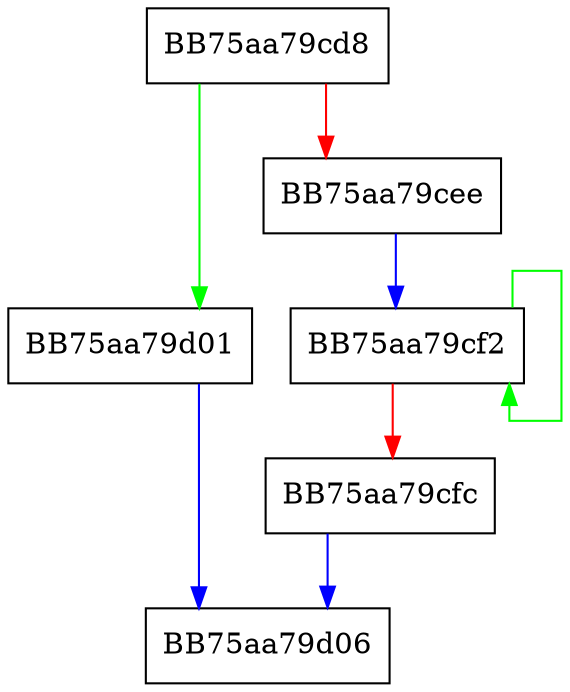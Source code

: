 digraph WPP_SF_PsD {
  node [shape="box"];
  graph [splines=ortho];
  BB75aa79cd8 -> BB75aa79d01 [color="green"];
  BB75aa79cd8 -> BB75aa79cee [color="red"];
  BB75aa79cee -> BB75aa79cf2 [color="blue"];
  BB75aa79cf2 -> BB75aa79cf2 [color="green"];
  BB75aa79cf2 -> BB75aa79cfc [color="red"];
  BB75aa79cfc -> BB75aa79d06 [color="blue"];
  BB75aa79d01 -> BB75aa79d06 [color="blue"];
}